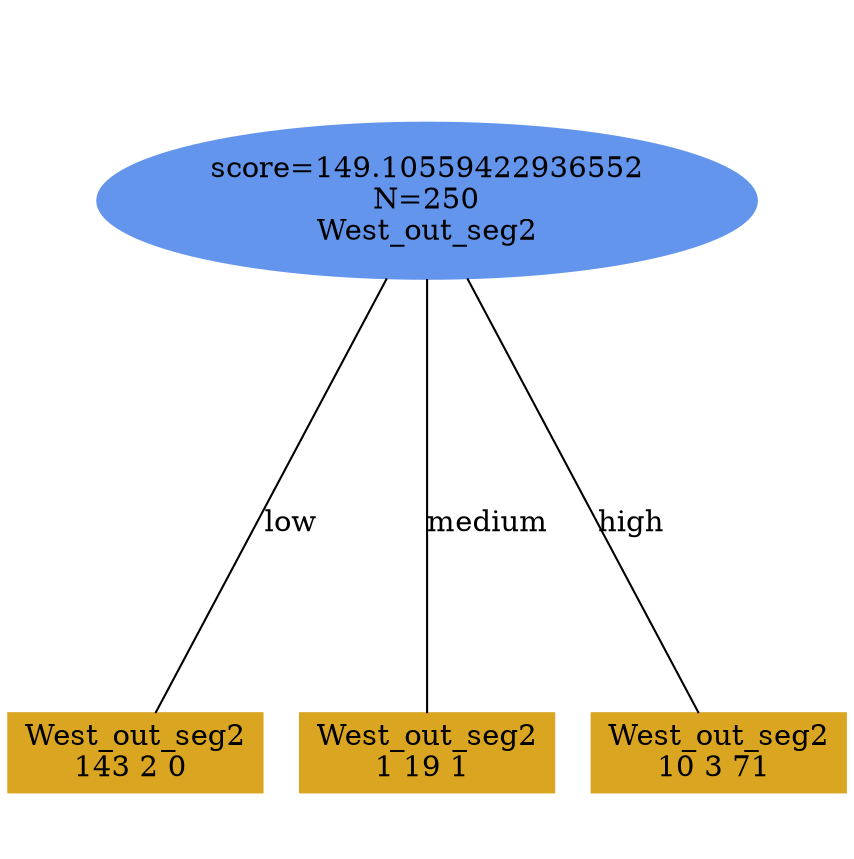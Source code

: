 digraph "DD" {
size = "7.5,10"
ratio=1.0;
center = true;
edge [dir = none];
{ rank = same; node [shape=ellipse, style=filled, color=cornflowerblue];"902" [label="score=149.10559422936552\nN=250\nWest_out_seg2"];}
{ rank = same; node [shape=box, style=filled, color=goldenrod];"903" [label="West_out_seg2\n143 2 0 "];}
{ rank = same; node [shape=box, style=filled, color=goldenrod];"904" [label="West_out_seg2\n1 19 1 "];}
{ rank = same; node [shape=box, style=filled, color=goldenrod];"905" [label="West_out_seg2\n10 3 71 "];}
"902" -> "903" [label = "low"];
"902" -> "904" [label = "medium"];
"902" -> "905" [label = "high"];

}